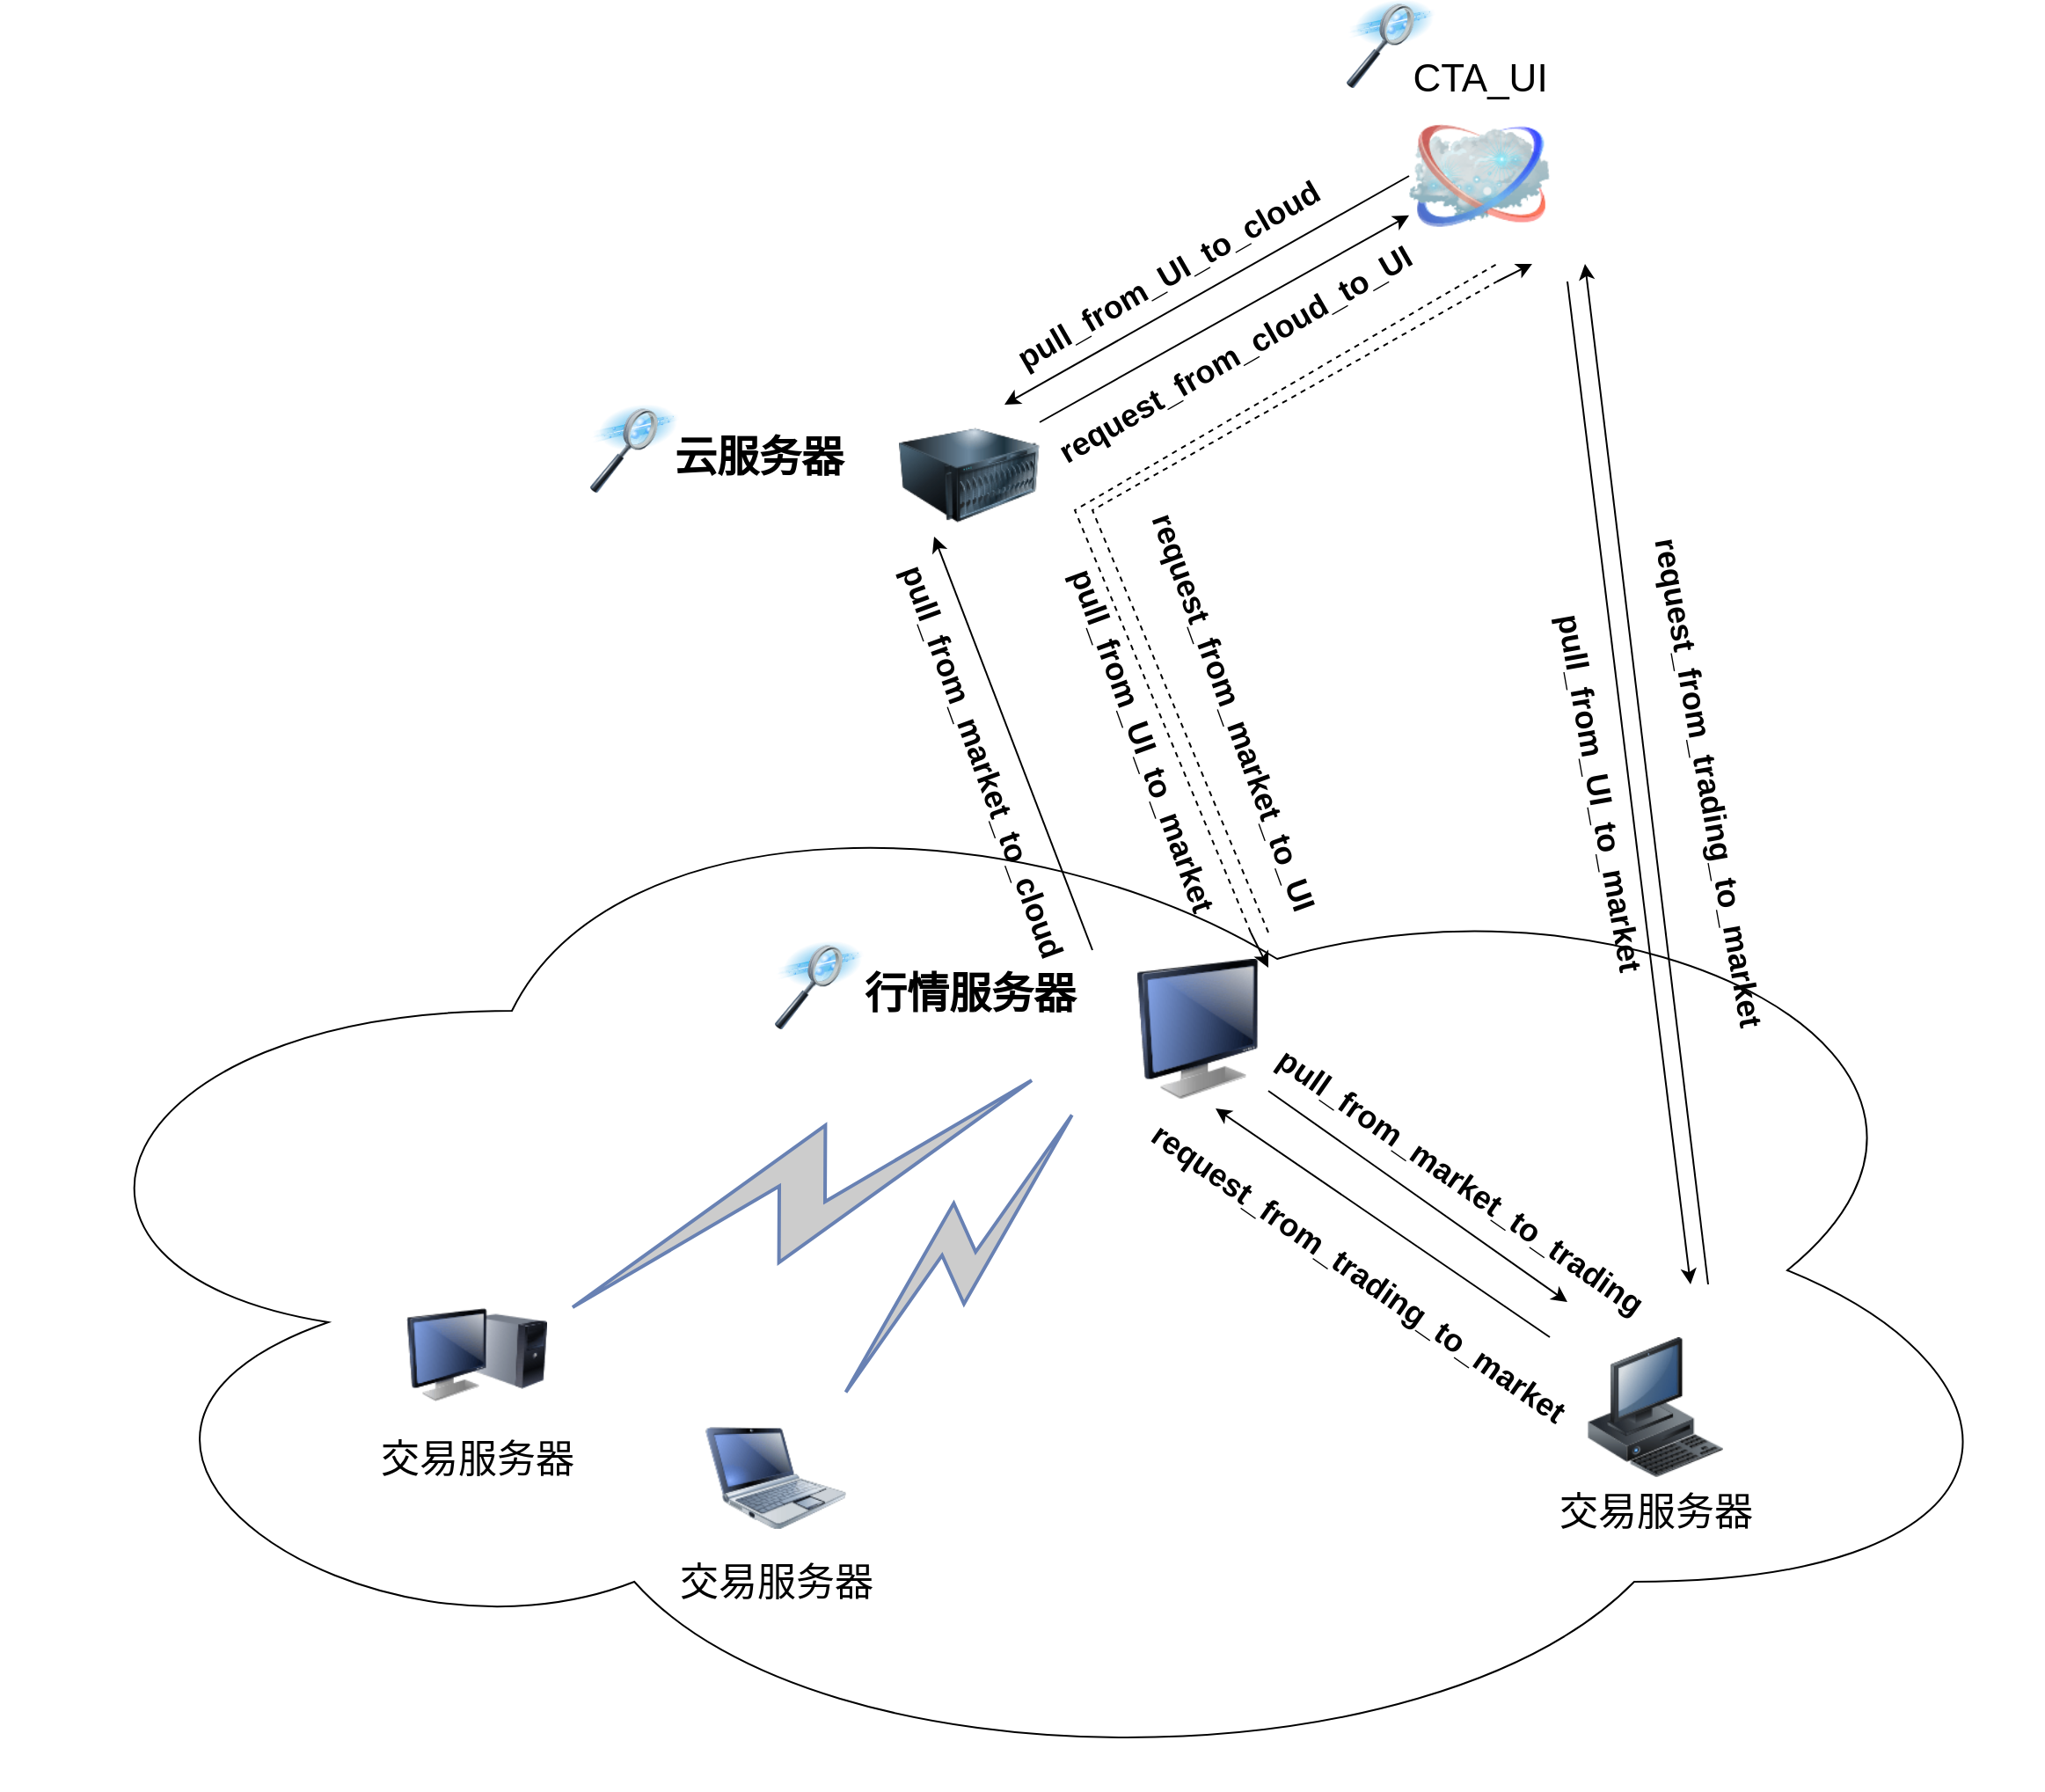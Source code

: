 <mxfile version="21.6.5" type="github">
  <diagram name="Page-1" id="55a83fd1-7818-8e21-69c5-c3457e3827bb">
    <mxGraphModel dx="3174" dy="1968" grid="1" gridSize="10" guides="1" tooltips="1" connect="1" arrows="1" fold="1" page="1" pageScale="1" pageWidth="1100" pageHeight="850" background="none" math="0" shadow="0">
      <root>
        <mxCell id="0" />
        <mxCell id="1" parent="0" />
        <mxCell id="69ecfefc5c41e42c-2" value="CTA_UI" style="image;html=1;labelBackgroundColor=#ffffff;image=img/lib/clip_art/networking/Cloud_128x128.png;rounded=1;shadow=0;comic=0;strokeWidth=2;fontSize=22;labelPosition=center;verticalLabelPosition=top;align=center;verticalAlign=bottom;" parent="1" vertex="1">
          <mxGeometry x="670" y="-20" width="80" height="80" as="geometry" />
        </mxCell>
        <mxCell id="69ecfefc5c41e42c-5" value="交易服务器" style="image;html=1;labelBackgroundColor=#ffffff;image=img/lib/clip_art/computers/Monitor_Tower_128x128.png;rounded=1;shadow=0;comic=0;strokeWidth=2;fontSize=22" parent="1" vertex="1">
          <mxGeometry x="100" y="650" width="80" height="80" as="geometry" />
        </mxCell>
        <mxCell id="69ecfefc5c41e42c-7" value="交易服务器" style="image;html=1;labelBackgroundColor=#ffffff;image=img/lib/clip_art/computers/Workstation_128x128.png;rounded=1;shadow=0;comic=0;strokeWidth=2;fontSize=22" parent="1" vertex="1">
          <mxGeometry x="770" y="680" width="80" height="80" as="geometry" />
        </mxCell>
        <mxCell id="69ecfefc5c41e42c-10" value="交易服务器&lt;br&gt;" style="image;html=1;labelBackgroundColor=#ffffff;image=img/lib/clip_art/computers/Netbook_128x128.png;rounded=1;shadow=0;comic=0;strokeWidth=2;fontSize=22" parent="1" vertex="1">
          <mxGeometry x="270" y="720" width="80" height="80" as="geometry" />
        </mxCell>
        <mxCell id="69ecfefc5c41e42c-12" value="" style="html=1;fillColor=#CCCCCC;strokeColor=#6881B3;gradientColor=none;gradientDirection=north;strokeWidth=2;shape=mxgraph.networks.comm_link_edge;html=1;labelBackgroundColor=none;endArrow=none;fontFamily=Verdana;fontSize=22;fontColor=#000000;fontStyle=1" parent="1" source="69ecfefc5c41e42c-5" edge="1">
          <mxGeometry width="100" height="100" relative="1" as="geometry">
            <mxPoint x="320" y="481.957" as="sourcePoint" />
            <mxPoint x="470" y="526.875" as="targetPoint" />
          </mxGeometry>
        </mxCell>
        <mxCell id="69ecfefc5c41e42c-13" value="" style="html=1;fillColor=#CCCCCC;strokeColor=#6881B3;gradientColor=none;gradientDirection=north;strokeWidth=2;shape=mxgraph.networks.comm_link_edge;html=1;labelBackgroundColor=none;endArrow=none;fontFamily=Verdana;fontSize=22;fontColor=#000000;" parent="1" source="69ecfefc5c41e42c-10" edge="1">
          <mxGeometry width="100" height="100" relative="1" as="geometry">
            <mxPoint x="330" y="491.957" as="sourcePoint" />
            <mxPoint x="485.51" y="545" as="targetPoint" />
          </mxGeometry>
        </mxCell>
        <mxCell id="NVRcVpPu2NZPeXmVPFQy-11" value="" style="image;html=1;image=img/lib/clip_art/computers/Monitor_128x128.png" parent="1" vertex="1">
          <mxGeometry x="510" y="465" width="80" height="80" as="geometry" />
        </mxCell>
        <mxCell id="NVRcVpPu2NZPeXmVPFQy-20" value="云服务器" style="text;strokeColor=none;fillColor=none;html=1;fontSize=24;fontStyle=1;verticalAlign=middle;align=center;" parent="1" vertex="1">
          <mxGeometry x="250" y="160" width="100" height="40" as="geometry" />
        </mxCell>
        <mxCell id="NVRcVpPu2NZPeXmVPFQy-21" value="行情服务器" style="text;strokeColor=none;fillColor=none;html=1;fontSize=24;fontStyle=1;verticalAlign=middle;align=center;" parent="1" vertex="1">
          <mxGeometry x="370" y="465" width="100" height="40" as="geometry" />
        </mxCell>
        <mxCell id="NVRcVpPu2NZPeXmVPFQy-19" value="" style="image;html=1;image=img/lib/clip_art/computers/Server_128x128.png" parent="1" vertex="1">
          <mxGeometry x="380" y="150" width="80" height="80" as="geometry" />
        </mxCell>
        <mxCell id="NVRcVpPu2NZPeXmVPFQy-38" value="" style="endArrow=classic;html=1;rounded=0;" parent="1" edge="1">
          <mxGeometry width="50" height="50" relative="1" as="geometry">
            <mxPoint x="590" y="540" as="sourcePoint" />
            <mxPoint x="760" y="660" as="targetPoint" />
          </mxGeometry>
        </mxCell>
        <mxCell id="NVRcVpPu2NZPeXmVPFQy-39" value="" style="endArrow=classic;html=1;rounded=0;" parent="1" edge="1">
          <mxGeometry width="50" height="50" relative="1" as="geometry">
            <mxPoint x="750" y="680" as="sourcePoint" />
            <mxPoint x="560" y="550" as="targetPoint" />
          </mxGeometry>
        </mxCell>
        <mxCell id="NVRcVpPu2NZPeXmVPFQy-44" value="&lt;font style=&quot;font-size: 18px;&quot;&gt;pull_from_market_to_trading&lt;/font&gt;" style="text;strokeColor=none;fillColor=none;html=1;fontSize=24;fontStyle=1;verticalAlign=middle;align=center;rotation=35;" parent="1" vertex="1">
          <mxGeometry x="650" y="570" width="100" height="40" as="geometry" />
        </mxCell>
        <mxCell id="NVRcVpPu2NZPeXmVPFQy-45" value="&lt;font style=&quot;font-size: 18px;&quot;&gt;request_from_trading_to_market&lt;/font&gt;" style="text;strokeColor=none;fillColor=none;html=1;fontSize=24;fontStyle=1;verticalAlign=middle;align=center;rotation=35;" parent="1" vertex="1">
          <mxGeometry x="592" y="622" width="100" height="40" as="geometry" />
        </mxCell>
        <mxCell id="NVRcVpPu2NZPeXmVPFQy-47" value="" style="ellipse;shape=cloud;whiteSpace=wrap;html=1;fillColor=none;" parent="1" vertex="1">
          <mxGeometry x="-130" y="347" width="1160" height="590" as="geometry" />
        </mxCell>
        <mxCell id="NVRcVpPu2NZPeXmVPFQy-49" value="&lt;font style=&quot;font-size: 18px;&quot;&gt;pull_from_UI_to_market&lt;/font&gt;" style="text;strokeColor=none;fillColor=none;html=1;fontSize=24;fontStyle=1;verticalAlign=middle;align=center;rotation=70;" parent="1" vertex="1">
          <mxGeometry x="470" y="320" width="100" height="40" as="geometry" />
        </mxCell>
        <mxCell id="NVRcVpPu2NZPeXmVPFQy-54" value="" style="endArrow=classic;html=1;rounded=0;" parent="1" edge="1">
          <mxGeometry width="50" height="50" relative="1" as="geometry">
            <mxPoint x="490" y="460" as="sourcePoint" />
            <mxPoint x="400" y="225" as="targetPoint" />
          </mxGeometry>
        </mxCell>
        <mxCell id="NVRcVpPu2NZPeXmVPFQy-55" value="&lt;font style=&quot;font-size: 18px;&quot;&gt;pull_from_market_to_cloud&lt;/font&gt;" style="text;strokeColor=none;fillColor=none;html=1;fontSize=24;fontStyle=1;verticalAlign=middle;align=center;rotation=70;" parent="1" vertex="1">
          <mxGeometry x="379" y="332" width="100" height="40" as="geometry" />
        </mxCell>
        <mxCell id="NVRcVpPu2NZPeXmVPFQy-56" value="" style="endArrow=classic;html=1;rounded=0;entryX=0.75;entryY=0;entryDx=0;entryDy=0;exitX=0;exitY=0.5;exitDx=0;exitDy=0;" parent="1" source="69ecfefc5c41e42c-2" target="NVRcVpPu2NZPeXmVPFQy-19" edge="1">
          <mxGeometry width="50" height="50" relative="1" as="geometry">
            <mxPoint x="610" y="-20" as="sourcePoint" />
            <mxPoint x="575" y="25" as="targetPoint" />
          </mxGeometry>
        </mxCell>
        <mxCell id="NVRcVpPu2NZPeXmVPFQy-58" value="" style="endArrow=classic;html=1;rounded=0;" parent="1" target="69ecfefc5c41e42c-2" edge="1">
          <mxGeometry width="50" height="50" relative="1" as="geometry">
            <mxPoint x="460" y="160" as="sourcePoint" />
            <mxPoint x="510" y="110" as="targetPoint" />
          </mxGeometry>
        </mxCell>
        <mxCell id="NVRcVpPu2NZPeXmVPFQy-59" value="&lt;font style=&quot;font-size: 18px;&quot;&gt;pull_from_UI_to_cloud&lt;/font&gt;" style="text;strokeColor=none;fillColor=none;html=1;fontSize=24;fontStyle=1;verticalAlign=middle;align=center;rotation=-30;" parent="1" vertex="1">
          <mxGeometry x="482" y="55" width="100" height="40" as="geometry" />
        </mxCell>
        <mxCell id="NVRcVpPu2NZPeXmVPFQy-60" value="&lt;font style=&quot;font-size: 18px;&quot;&gt;request_from_cloud_to_UI&lt;/font&gt;" style="text;strokeColor=none;fillColor=none;html=1;fontSize=24;fontStyle=1;verticalAlign=middle;align=center;rotation=-30;" parent="1" vertex="1">
          <mxGeometry x="520" y="100" width="100" height="40" as="geometry" />
        </mxCell>
        <mxCell id="NVRcVpPu2NZPeXmVPFQy-61" value="" style="image;html=1;image=img/lib/clip_art/computers/Data_Filtering_128x128.png" parent="1" vertex="1">
          <mxGeometry x="300" y="455" width="70" height="50" as="geometry" />
        </mxCell>
        <mxCell id="NVRcVpPu2NZPeXmVPFQy-62" value="" style="image;html=1;image=img/lib/clip_art/computers/Data_Filtering_128x128.png" parent="1" vertex="1">
          <mxGeometry x="200" y="150" width="60" height="50" as="geometry" />
        </mxCell>
        <mxCell id="cSd5Ikj80ORa92apMF1n-4" value="" style="endArrow=none;dashed=1;html=1;rounded=0;" parent="1" edge="1">
          <mxGeometry width="50" height="50" relative="1" as="geometry">
            <mxPoint x="590" y="450" as="sourcePoint" />
            <mxPoint x="720" y="80" as="targetPoint" />
            <Array as="points">
              <mxPoint x="490" y="210" />
            </Array>
          </mxGeometry>
        </mxCell>
        <mxCell id="cSd5Ikj80ORa92apMF1n-5" value="&lt;font style=&quot;font-size: 18px;&quot;&gt;&lt;b&gt;request_from_market_to_UI&lt;/b&gt;&lt;/font&gt;" style="text;html=1;strokeColor=none;fillColor=none;align=center;verticalAlign=middle;whiteSpace=wrap;rounded=0;rotation=70;" parent="1" vertex="1">
          <mxGeometry x="540" y="310" width="60" height="30" as="geometry" />
        </mxCell>
        <mxCell id="cSd5Ikj80ORa92apMF1n-6" value="" style="endArrow=classic;html=1;rounded=0;" parent="1" edge="1">
          <mxGeometry width="50" height="50" relative="1" as="geometry">
            <mxPoint x="720" y="80" as="sourcePoint" />
            <mxPoint x="740" y="70" as="targetPoint" />
          </mxGeometry>
        </mxCell>
        <mxCell id="cSd5Ikj80ORa92apMF1n-8" value="" style="endArrow=none;dashed=1;html=1;rounded=0;" parent="1" edge="1">
          <mxGeometry width="50" height="50" relative="1" as="geometry">
            <mxPoint x="580" y="450" as="sourcePoint" />
            <mxPoint x="720" y="70" as="targetPoint" />
            <Array as="points">
              <mxPoint x="480" y="210" />
            </Array>
          </mxGeometry>
        </mxCell>
        <mxCell id="cSd5Ikj80ORa92apMF1n-10" value="" style="endArrow=classic;html=1;rounded=0;" parent="1" edge="1">
          <mxGeometry width="50" height="50" relative="1" as="geometry">
            <mxPoint x="580" y="450" as="sourcePoint" />
            <mxPoint x="590" y="470" as="targetPoint" />
          </mxGeometry>
        </mxCell>
        <mxCell id="gqyVCM08sYUSEmtgZJni-1" value="" style="image;html=1;image=img/lib/clip_art/computers/Data_Filtering_128x128.png" vertex="1" parent="1">
          <mxGeometry x="630" y="-80" width="60" height="50" as="geometry" />
        </mxCell>
        <mxCell id="gqyVCM08sYUSEmtgZJni-8" value="" style="endArrow=classic;html=1;rounded=0;" edge="1" parent="1">
          <mxGeometry width="50" height="50" relative="1" as="geometry">
            <mxPoint x="760" y="80" as="sourcePoint" />
            <mxPoint x="830" y="650" as="targetPoint" />
          </mxGeometry>
        </mxCell>
        <mxCell id="gqyVCM08sYUSEmtgZJni-9" value="" style="endArrow=classic;html=1;rounded=0;" edge="1" parent="1">
          <mxGeometry width="50" height="50" relative="1" as="geometry">
            <mxPoint x="840" y="650" as="sourcePoint" />
            <mxPoint x="770" y="70" as="targetPoint" />
          </mxGeometry>
        </mxCell>
        <mxCell id="gqyVCM08sYUSEmtgZJni-10" value="&lt;font style=&quot;font-size: 18px;&quot;&gt;pull_from_UI_to_market&lt;/font&gt;" style="text;strokeColor=none;fillColor=none;html=1;fontSize=24;fontStyle=1;verticalAlign=middle;align=center;rotation=80;" vertex="1" parent="1">
          <mxGeometry x="730" y="350" width="100" height="40" as="geometry" />
        </mxCell>
        <mxCell id="gqyVCM08sYUSEmtgZJni-11" value="&lt;font style=&quot;font-size: 18px;&quot;&gt;&lt;b&gt;request_from_trading_to_market&lt;br&gt;&lt;/b&gt;&lt;/font&gt;" style="text;html=1;strokeColor=none;fillColor=none;align=center;verticalAlign=middle;whiteSpace=wrap;rounded=0;rotation=80;" vertex="1" parent="1">
          <mxGeometry x="810" y="350" width="60" height="30" as="geometry" />
        </mxCell>
      </root>
    </mxGraphModel>
  </diagram>
</mxfile>
